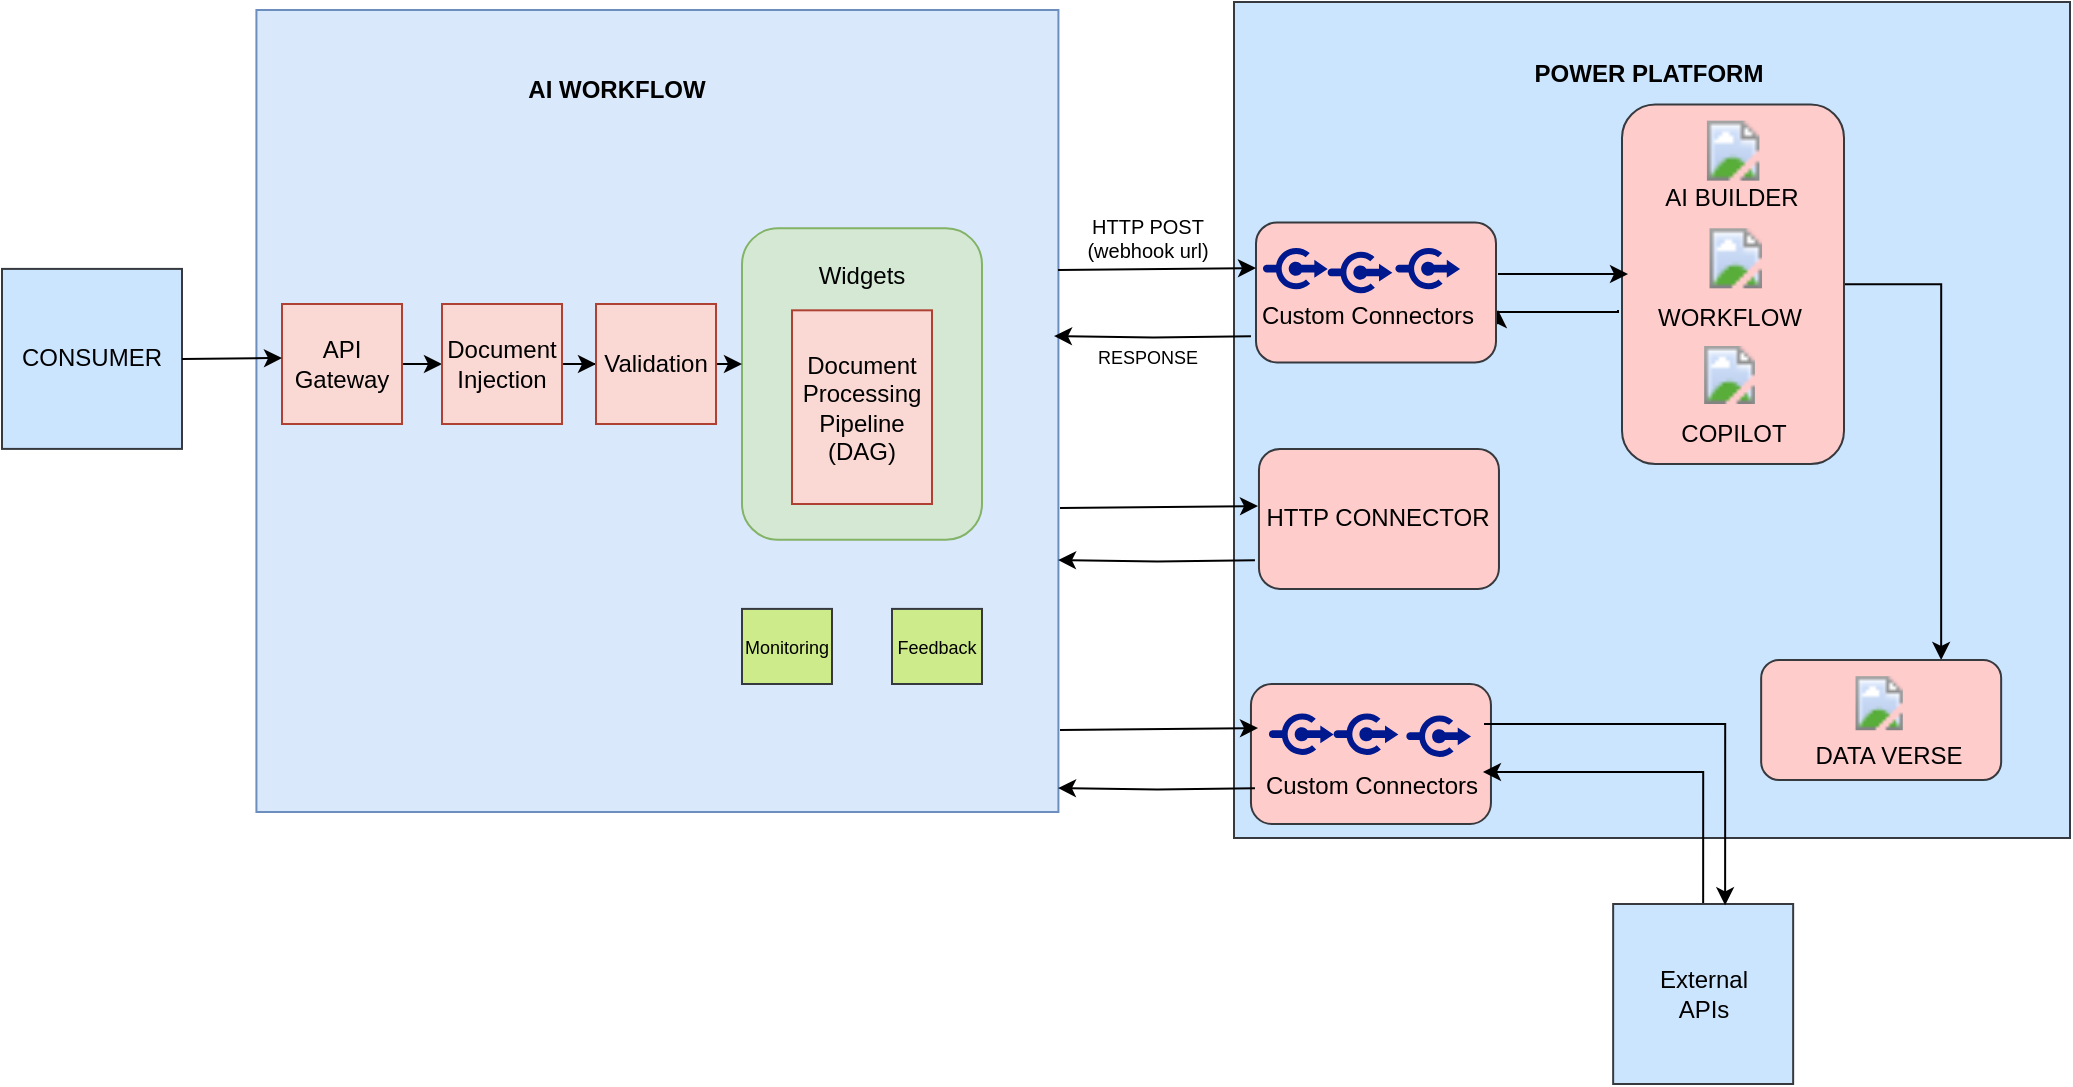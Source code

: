 <mxfile version="26.2.12">
  <diagram name="Page-1" id="-ZEGbbb4KFgpcQj7vi7V">
    <mxGraphModel dx="866" dy="482" grid="1" gridSize="10" guides="1" tooltips="1" connect="1" arrows="1" fold="1" page="1" pageScale="1" pageWidth="850" pageHeight="1100" math="0" shadow="0">
      <root>
        <mxCell id="0" />
        <mxCell id="1" parent="0" />
        <mxCell id="Of06rXtQwyT8jazibSlD-1" value="" style="whiteSpace=wrap;html=1;aspect=fixed;fillColor=#dae8fc;strokeColor=#6c8ebf;" parent="1" vertex="1">
          <mxGeometry x="137.21" y="43" width="401" height="401" as="geometry" />
        </mxCell>
        <mxCell id="Of06rXtQwyT8jazibSlD-2" value="" style="whiteSpace=wrap;html=1;aspect=fixed;fillColor=#cce5ff;strokeColor=#36393d;" parent="1" vertex="1">
          <mxGeometry x="626" y="39" width="418" height="418" as="geometry" />
        </mxCell>
        <mxCell id="Of06rXtQwyT8jazibSlD-19" value="POWER PLATFORM" style="text;html=1;align=center;verticalAlign=middle;whiteSpace=wrap;rounded=0;fontStyle=1" parent="1" vertex="1">
          <mxGeometry x="770.83" y="60.21" width="125" height="30" as="geometry" />
        </mxCell>
        <mxCell id="Of06rXtQwyT8jazibSlD-29" value="AI WORKFLOW" style="text;html=1;align=center;verticalAlign=middle;whiteSpace=wrap;rounded=0;fontStyle=1" parent="1" vertex="1">
          <mxGeometry x="255" y="68.32" width="125" height="30" as="geometry" />
        </mxCell>
        <mxCell id="Of06rXtQwyT8jazibSlD-54" value="" style="whiteSpace=wrap;html=1;aspect=fixed;fillColor=#cce5ff;strokeColor=#36393d;" parent="1" vertex="1">
          <mxGeometry x="10" y="172.45" width="90" height="90" as="geometry" />
        </mxCell>
        <mxCell id="Of06rXtQwyT8jazibSlD-55" value="CONSUMER" style="text;html=1;align=center;verticalAlign=middle;whiteSpace=wrap;rounded=0;" parent="1" vertex="1">
          <mxGeometry x="20" y="202.45" width="70" height="30" as="geometry" />
        </mxCell>
        <mxCell id="Of06rXtQwyT8jazibSlD-76" value="HTTP POST&lt;div&gt;(webhook url)&lt;/div&gt;" style="text;html=1;align=center;verticalAlign=middle;whiteSpace=wrap;rounded=0;fontSize=10;" parent="1" vertex="1">
          <mxGeometry x="538.21" y="142.45" width="90" height="30" as="geometry" />
        </mxCell>
        <mxCell id="Of06rXtQwyT8jazibSlD-156" style="edgeStyle=orthogonalEdgeStyle;rounded=0;orthogonalLoop=1;jettySize=auto;html=1;exitX=1;exitY=0.5;exitDx=0;exitDy=0;entryX=0.75;entryY=0;entryDx=0;entryDy=0;" parent="1" source="Of06rXtQwyT8jazibSlD-84" target="Of06rXtQwyT8jazibSlD-89" edge="1">
          <mxGeometry relative="1" as="geometry" />
        </mxCell>
        <mxCell id="Of06rXtQwyT8jazibSlD-164" style="edgeStyle=orthogonalEdgeStyle;rounded=0;orthogonalLoop=1;jettySize=auto;html=1;" parent="1" edge="1">
          <mxGeometry relative="1" as="geometry">
            <mxPoint x="758" y="193" as="targetPoint" />
            <Array as="points">
              <mxPoint x="818" y="194" />
            </Array>
            <mxPoint x="818" y="193" as="sourcePoint" />
          </mxGeometry>
        </mxCell>
        <mxCell id="Of06rXtQwyT8jazibSlD-84" value="" style="rounded=1;whiteSpace=wrap;html=1;fillColor=#ffcccc;strokeColor=#36393d;" parent="1" vertex="1">
          <mxGeometry x="820" y="90.21" width="111" height="179.79" as="geometry" />
        </mxCell>
        <mxCell id="Of06rXtQwyT8jazibSlD-85" value="" style="image;aspect=fixed;html=1;points=[];align=center;fontSize=12;image=img/lib/azure2/power_platform/AIBuilder.svg;" parent="1" vertex="1">
          <mxGeometry x="860.58" y="98.32" width="30" height="30" as="geometry" />
        </mxCell>
        <mxCell id="Of06rXtQwyT8jazibSlD-88" value="AI BUILDER" style="text;html=1;align=center;verticalAlign=middle;whiteSpace=wrap;rounded=0;" parent="1" vertex="1">
          <mxGeometry x="840.08" y="122.16" width="70.42" height="30" as="geometry" />
        </mxCell>
        <mxCell id="Of06rXtQwyT8jazibSlD-89" value="" style="rounded=1;whiteSpace=wrap;html=1;fillColor=#ffcccc;strokeColor=#36393d;" parent="1" vertex="1">
          <mxGeometry x="889.58" y="368" width="120" height="60" as="geometry" />
        </mxCell>
        <mxCell id="Of06rXtQwyT8jazibSlD-90" value="" style="image;aspect=fixed;html=1;points=[];align=center;fontSize=12;image=img/lib/azure2/power_platform/Dataverse.svg;" parent="1" vertex="1">
          <mxGeometry x="931.06" y="376.11" width="35.04" height="27" as="geometry" />
        </mxCell>
        <mxCell id="Of06rXtQwyT8jazibSlD-95" value="DATA VERSE" style="text;html=1;align=center;verticalAlign=middle;whiteSpace=wrap;rounded=0;" parent="1" vertex="1">
          <mxGeometry x="913.5" y="400.5" width="79" height="30" as="geometry" />
        </mxCell>
        <mxCell id="Of06rXtQwyT8jazibSlD-135" value="" style="rounded=1;whiteSpace=wrap;html=1;fillColor=#ffcccc;strokeColor=#36393d;" parent="1" vertex="1">
          <mxGeometry x="637" y="149.21" width="120" height="70" as="geometry" />
        </mxCell>
        <mxCell id="Of06rXtQwyT8jazibSlD-136" value="Custom Connectors" style="text;html=1;align=center;verticalAlign=middle;whiteSpace=wrap;rounded=0;" parent="1" vertex="1">
          <mxGeometry x="638.48" y="183.32" width="110" height="25.68" as="geometry" />
        </mxCell>
        <mxCell id="Of06rXtQwyT8jazibSlD-137" value="" style="sketch=0;aspect=fixed;pointerEvents=1;shadow=0;dashed=0;html=1;strokeColor=none;labelPosition=center;verticalLabelPosition=bottom;verticalAlign=top;align=center;fillColor=#00188D;shape=mxgraph.mscae.enterprise.connectors" parent="1" vertex="1">
          <mxGeometry x="640.48" y="161.32" width="32.35" height="22" as="geometry" />
        </mxCell>
        <mxCell id="Of06rXtQwyT8jazibSlD-138" value="" style="sketch=0;aspect=fixed;pointerEvents=1;shadow=0;dashed=0;html=1;strokeColor=none;labelPosition=center;verticalLabelPosition=bottom;verticalAlign=top;align=center;fillColor=#00188D;shape=mxgraph.mscae.enterprise.connectors" parent="1" vertex="1">
          <mxGeometry x="672.83" y="163.25" width="32.35" height="22" as="geometry" />
        </mxCell>
        <mxCell id="Of06rXtQwyT8jazibSlD-139" value="" style="sketch=0;aspect=fixed;pointerEvents=1;shadow=0;dashed=0;html=1;strokeColor=none;labelPosition=center;verticalLabelPosition=bottom;verticalAlign=top;align=center;fillColor=#00188D;shape=mxgraph.mscae.enterprise.connectors" parent="1" vertex="1">
          <mxGeometry x="706.7" y="161.32" width="32.35" height="22" as="geometry" />
        </mxCell>
        <mxCell id="Of06rXtQwyT8jazibSlD-152" value="" style="image;aspect=fixed;html=1;points=[];align=center;fontSize=12;image=img/lib/azure2/power_platform/CopilotStudio.svg;" parent="1" vertex="1">
          <mxGeometry x="857.94" y="211" width="31.64" height="29" as="geometry" />
        </mxCell>
        <mxCell id="Of06rXtQwyT8jazibSlD-155" value="COPILOT" style="text;html=1;align=center;verticalAlign=middle;whiteSpace=wrap;rounded=0;" parent="1" vertex="1">
          <mxGeometry x="846.4" y="240" width="60" height="30" as="geometry" />
        </mxCell>
        <mxCell id="Of06rXtQwyT8jazibSlD-165" value="" style="endArrow=classic;html=1;rounded=0;exitX=0.995;exitY=0.446;exitDx=0;exitDy=0;exitPerimeter=0;entryX=0;entryY=0.25;entryDx=0;entryDy=0;" parent="1" edge="1">
          <mxGeometry width="50" height="50" relative="1" as="geometry">
            <mxPoint x="538" y="173" as="sourcePoint" />
            <mxPoint x="637" y="172" as="targetPoint" />
          </mxGeometry>
        </mxCell>
        <mxCell id="Of06rXtQwyT8jazibSlD-169" style="edgeStyle=orthogonalEdgeStyle;rounded=0;orthogonalLoop=1;jettySize=auto;html=1;exitX=0;exitY=0.5;exitDx=0;exitDy=0;" parent="1" edge="1">
          <mxGeometry relative="1" as="geometry">
            <mxPoint x="634.48" y="206.16" as="sourcePoint" />
            <mxPoint x="536" y="206" as="targetPoint" />
          </mxGeometry>
        </mxCell>
        <mxCell id="Of06rXtQwyT8jazibSlD-175" value="" style="endArrow=classic;html=1;rounded=0;exitX=0.995;exitY=0.446;exitDx=0;exitDy=0;exitPerimeter=0;entryX=0;entryY=0.25;entryDx=0;entryDy=0;" parent="1" edge="1">
          <mxGeometry width="50" height="50" relative="1" as="geometry">
            <mxPoint x="539" y="292" as="sourcePoint" />
            <mxPoint x="638" y="291" as="targetPoint" />
          </mxGeometry>
        </mxCell>
        <mxCell id="Of06rXtQwyT8jazibSlD-180" value="" style="edgeStyle=orthogonalEdgeStyle;rounded=0;orthogonalLoop=1;jettySize=auto;html=1;" parent="1" edge="1">
          <mxGeometry relative="1" as="geometry">
            <mxPoint x="758" y="175" as="sourcePoint" />
            <mxPoint x="823" y="175" as="targetPoint" />
            <Array as="points">
              <mxPoint x="773" y="175" />
              <mxPoint x="773" y="175" />
            </Array>
          </mxGeometry>
        </mxCell>
        <mxCell id="Of06rXtQwyT8jazibSlD-182" value="RESPONSE" style="text;html=1;align=center;verticalAlign=middle;whiteSpace=wrap;rounded=0;fontSize=9;" parent="1" vertex="1">
          <mxGeometry x="558.21" y="202.45" width="50" height="30" as="geometry" />
        </mxCell>
        <mxCell id="Of06rXtQwyT8jazibSlD-183" style="edgeStyle=orthogonalEdgeStyle;rounded=0;orthogonalLoop=1;jettySize=auto;html=1;exitX=0;exitY=0.5;exitDx=0;exitDy=0;" parent="1" edge="1">
          <mxGeometry relative="1" as="geometry">
            <mxPoint x="636.48" y="318.16" as="sourcePoint" />
            <mxPoint x="538" y="318" as="targetPoint" />
          </mxGeometry>
        </mxCell>
        <mxCell id="Of06rXtQwyT8jazibSlD-186" value="" style="rounded=1;whiteSpace=wrap;html=1;fillColor=#ffcccc;strokeColor=#36393d;" parent="1" vertex="1">
          <mxGeometry x="634.48" y="380" width="120" height="70" as="geometry" />
        </mxCell>
        <mxCell id="Of06rXtQwyT8jazibSlD-187" value="Custom Connectors" style="text;html=1;align=center;verticalAlign=middle;whiteSpace=wrap;rounded=0;" parent="1" vertex="1">
          <mxGeometry x="640.48" y="416.45" width="110" height="30" as="geometry" />
        </mxCell>
        <mxCell id="Of06rXtQwyT8jazibSlD-188" value="" style="sketch=0;aspect=fixed;pointerEvents=1;shadow=0;dashed=0;html=1;strokeColor=none;labelPosition=center;verticalLabelPosition=bottom;verticalAlign=top;align=center;fillColor=#00188D;shape=mxgraph.mscae.enterprise.connectors" parent="1" vertex="1">
          <mxGeometry x="643.48" y="394.11" width="32.35" height="22" as="geometry" />
        </mxCell>
        <mxCell id="Of06rXtQwyT8jazibSlD-189" value="" style="sketch=0;aspect=fixed;pointerEvents=1;shadow=0;dashed=0;html=1;strokeColor=none;labelPosition=center;verticalLabelPosition=bottom;verticalAlign=top;align=center;fillColor=#00188D;shape=mxgraph.mscae.enterprise.connectors" parent="1" vertex="1">
          <mxGeometry x="675.83" y="394.11" width="32.35" height="22" as="geometry" />
        </mxCell>
        <mxCell id="Of06rXtQwyT8jazibSlD-190" value="" style="sketch=0;aspect=fixed;pointerEvents=1;shadow=0;dashed=0;html=1;strokeColor=none;labelPosition=center;verticalLabelPosition=bottom;verticalAlign=top;align=center;fillColor=#00188D;shape=mxgraph.mscae.enterprise.connectors" parent="1" vertex="1">
          <mxGeometry x="712.18" y="395.11" width="32.35" height="22" as="geometry" />
        </mxCell>
        <mxCell id="Of06rXtQwyT8jazibSlD-199" style="edgeStyle=orthogonalEdgeStyle;rounded=0;orthogonalLoop=1;jettySize=auto;html=1;exitX=0.5;exitY=0;exitDx=0;exitDy=0;entryX=1;entryY=0.25;entryDx=0;entryDy=0;" parent="1" source="Of06rXtQwyT8jazibSlD-191" target="Of06rXtQwyT8jazibSlD-187" edge="1">
          <mxGeometry relative="1" as="geometry" />
        </mxCell>
        <mxCell id="Of06rXtQwyT8jazibSlD-191" value="" style="whiteSpace=wrap;html=1;aspect=fixed;fillColor=#cce5ff;strokeColor=#36393d;" parent="1" vertex="1">
          <mxGeometry x="815.58" y="490" width="90" height="90" as="geometry" />
        </mxCell>
        <mxCell id="Of06rXtQwyT8jazibSlD-192" value="External APIs" style="text;html=1;align=center;verticalAlign=middle;whiteSpace=wrap;rounded=0;" parent="1" vertex="1">
          <mxGeometry x="825.58" y="520" width="70" height="30" as="geometry" />
        </mxCell>
        <mxCell id="Of06rXtQwyT8jazibSlD-193" style="edgeStyle=orthogonalEdgeStyle;rounded=0;orthogonalLoop=1;jettySize=auto;html=1;entryX=0.622;entryY=0.007;entryDx=0;entryDy=0;entryPerimeter=0;" parent="1" target="Of06rXtQwyT8jazibSlD-191" edge="1">
          <mxGeometry relative="1" as="geometry">
            <mxPoint x="760" y="400" as="sourcePoint" />
            <Array as="points">
              <mxPoint x="751" y="400" />
              <mxPoint x="872" y="400" />
            </Array>
          </mxGeometry>
        </mxCell>
        <mxCell id="Of06rXtQwyT8jazibSlD-195" value="" style="endArrow=classic;html=1;rounded=0;exitX=0.995;exitY=0.446;exitDx=0;exitDy=0;exitPerimeter=0;entryX=0;entryY=0.25;entryDx=0;entryDy=0;" parent="1" edge="1">
          <mxGeometry width="50" height="50" relative="1" as="geometry">
            <mxPoint x="539" y="403" as="sourcePoint" />
            <mxPoint x="638" y="402" as="targetPoint" />
          </mxGeometry>
        </mxCell>
        <mxCell id="Of06rXtQwyT8jazibSlD-197" style="edgeStyle=orthogonalEdgeStyle;rounded=0;orthogonalLoop=1;jettySize=auto;html=1;exitX=0;exitY=0.5;exitDx=0;exitDy=0;" parent="1" edge="1">
          <mxGeometry relative="1" as="geometry">
            <mxPoint x="636.48" y="432.16" as="sourcePoint" />
            <mxPoint x="538" y="432" as="targetPoint" />
          </mxGeometry>
        </mxCell>
        <mxCell id="bHyU3-QAid_nzxQ2LZUB-1" value="" style="rounded=1;whiteSpace=wrap;html=1;fillColor=#d5e8d4;strokeColor=#82b366;" vertex="1" parent="1">
          <mxGeometry x="380" y="152.16" width="120" height="155.77" as="geometry" />
        </mxCell>
        <mxCell id="bHyU3-QAid_nzxQ2LZUB-19" style="edgeStyle=orthogonalEdgeStyle;rounded=0;orthogonalLoop=1;jettySize=auto;html=1;exitX=1;exitY=0.5;exitDx=0;exitDy=0;entryX=0;entryY=0.5;entryDx=0;entryDy=0;" edge="1" parent="1" source="bHyU3-QAid_nzxQ2LZUB-2" target="bHyU3-QAid_nzxQ2LZUB-3">
          <mxGeometry relative="1" as="geometry" />
        </mxCell>
        <mxCell id="bHyU3-QAid_nzxQ2LZUB-2" value="API Gateway" style="rounded=0;whiteSpace=wrap;html=1;fillColor=#fad9d5;strokeColor=#ae4132;" vertex="1" parent="1">
          <mxGeometry x="150" y="190" width="60" height="60" as="geometry" />
        </mxCell>
        <mxCell id="bHyU3-QAid_nzxQ2LZUB-20" style="edgeStyle=orthogonalEdgeStyle;rounded=0;orthogonalLoop=1;jettySize=auto;html=1;exitX=1;exitY=0.5;exitDx=0;exitDy=0;" edge="1" parent="1" source="bHyU3-QAid_nzxQ2LZUB-3" target="bHyU3-QAid_nzxQ2LZUB-13">
          <mxGeometry relative="1" as="geometry" />
        </mxCell>
        <mxCell id="bHyU3-QAid_nzxQ2LZUB-3" value="Document Injection" style="rounded=0;whiteSpace=wrap;html=1;fillColor=#fad9d5;strokeColor=#ae4132;" vertex="1" parent="1">
          <mxGeometry x="230" y="190" width="60" height="60" as="geometry" />
        </mxCell>
        <mxCell id="bHyU3-QAid_nzxQ2LZUB-5" value="" style="image;aspect=fixed;html=1;points=[];align=center;fontSize=12;image=img/lib/azure2/power_platform/PowerAutomate.svg;" vertex="1" parent="1">
          <mxGeometry x="857.94" y="152.16" width="37.89" height="30" as="geometry" />
        </mxCell>
        <mxCell id="bHyU3-QAid_nzxQ2LZUB-6" value="WORKFLOW" style="text;html=1;align=center;verticalAlign=middle;whiteSpace=wrap;rounded=0;" vertex="1" parent="1">
          <mxGeometry x="843.76" y="182.16" width="60" height="30" as="geometry" />
        </mxCell>
        <mxCell id="bHyU3-QAid_nzxQ2LZUB-11" value="HTTP CONNECTOR" style="rounded=1;whiteSpace=wrap;html=1;fillColor=#ffcccc;strokeColor=#36393d;" vertex="1" parent="1">
          <mxGeometry x="638.48" y="262.45" width="120" height="70" as="geometry" />
        </mxCell>
        <mxCell id="bHyU3-QAid_nzxQ2LZUB-12" value="Document Processing Pipeline (DAG)" style="rounded=0;whiteSpace=wrap;html=1;fillColor=#fad9d5;strokeColor=#ae4132;" vertex="1" parent="1">
          <mxGeometry x="405" y="193.16" width="70" height="96.84" as="geometry" />
        </mxCell>
        <mxCell id="bHyU3-QAid_nzxQ2LZUB-23" style="edgeStyle=orthogonalEdgeStyle;rounded=0;orthogonalLoop=1;jettySize=auto;html=1;exitX=1;exitY=0.5;exitDx=0;exitDy=0;" edge="1" parent="1" source="bHyU3-QAid_nzxQ2LZUB-13">
          <mxGeometry relative="1" as="geometry">
            <mxPoint x="380" y="220" as="targetPoint" />
          </mxGeometry>
        </mxCell>
        <mxCell id="bHyU3-QAid_nzxQ2LZUB-13" value="Validation" style="rounded=0;whiteSpace=wrap;html=1;fillColor=#fad9d5;strokeColor=#ae4132;" vertex="1" parent="1">
          <mxGeometry x="307" y="190" width="60" height="60" as="geometry" />
        </mxCell>
        <mxCell id="bHyU3-QAid_nzxQ2LZUB-14" value="&lt;font style=&quot;font-size: 9px;&quot;&gt;Feedback&lt;/font&gt;" style="rounded=0;whiteSpace=wrap;html=1;fillColor=#cdeb8b;strokeColor=#36393d;" vertex="1" parent="1">
          <mxGeometry x="455" y="342.45" width="45" height="37.55" as="geometry" />
        </mxCell>
        <mxCell id="bHyU3-QAid_nzxQ2LZUB-16" value="&lt;font style=&quot;font-size: 9px;&quot;&gt;Monitoring&lt;/font&gt;" style="rounded=0;whiteSpace=wrap;html=1;fillColor=#cdeb8b;strokeColor=#36393d;" vertex="1" parent="1">
          <mxGeometry x="380" y="342.45" width="45" height="37.55" as="geometry" />
        </mxCell>
        <mxCell id="bHyU3-QAid_nzxQ2LZUB-17" value="Widgets" style="text;html=1;align=center;verticalAlign=middle;whiteSpace=wrap;rounded=0;" vertex="1" parent="1">
          <mxGeometry x="410" y="161.21" width="60" height="30" as="geometry" />
        </mxCell>
        <mxCell id="bHyU3-QAid_nzxQ2LZUB-18" style="edgeStyle=orthogonalEdgeStyle;rounded=0;orthogonalLoop=1;jettySize=auto;html=1;exitX=1;exitY=0.5;exitDx=0;exitDy=0;" edge="1" parent="1" source="Of06rXtQwyT8jazibSlD-54">
          <mxGeometry relative="1" as="geometry">
            <mxPoint x="150" y="217" as="targetPoint" />
          </mxGeometry>
        </mxCell>
      </root>
    </mxGraphModel>
  </diagram>
</mxfile>
